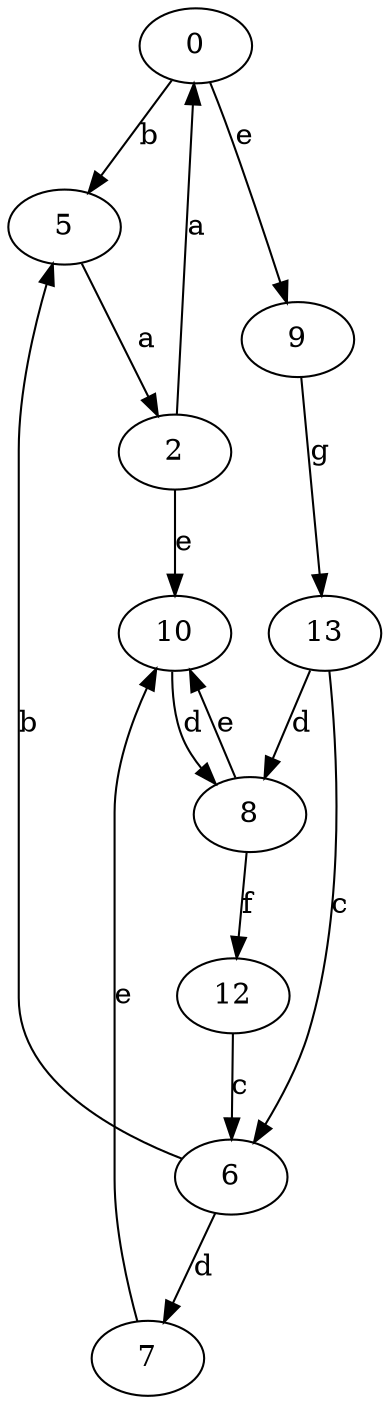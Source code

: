 strict digraph  {
0;
2;
5;
6;
7;
8;
9;
10;
12;
13;
0 -> 5  [label=b];
0 -> 9  [label=e];
2 -> 0  [label=a];
2 -> 10  [label=e];
5 -> 2  [label=a];
6 -> 5  [label=b];
6 -> 7  [label=d];
7 -> 10  [label=e];
8 -> 10  [label=e];
8 -> 12  [label=f];
9 -> 13  [label=g];
10 -> 8  [label=d];
12 -> 6  [label=c];
13 -> 6  [label=c];
13 -> 8  [label=d];
}
